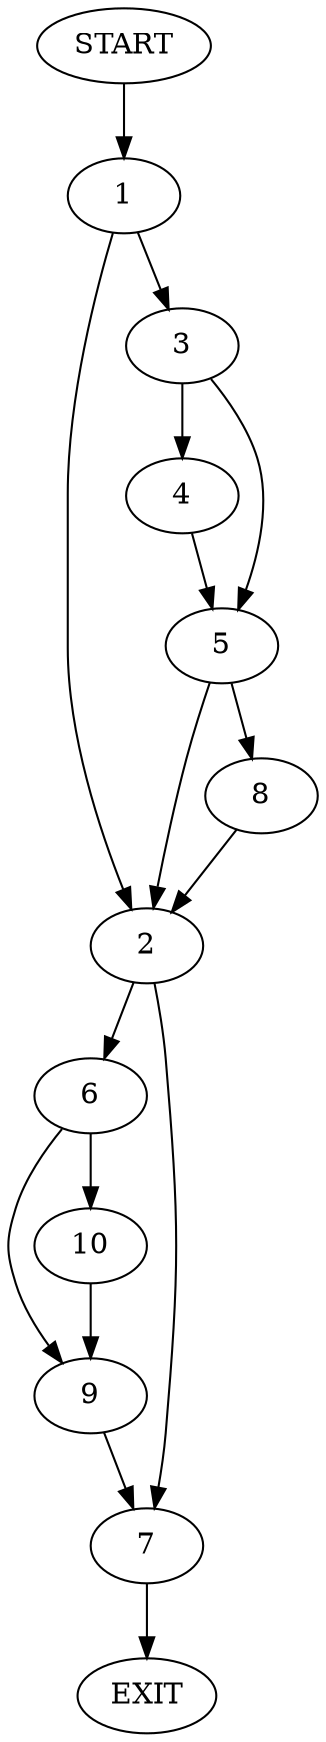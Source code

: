 digraph {
0 [label="START"]
11 [label="EXIT"]
0 -> 1
1 -> 2
1 -> 3
3 -> 4
3 -> 5
2 -> 6
2 -> 7
4 -> 5
5 -> 8
5 -> 2
8 -> 2
6 -> 9
6 -> 10
7 -> 11
10 -> 9
9 -> 7
}
